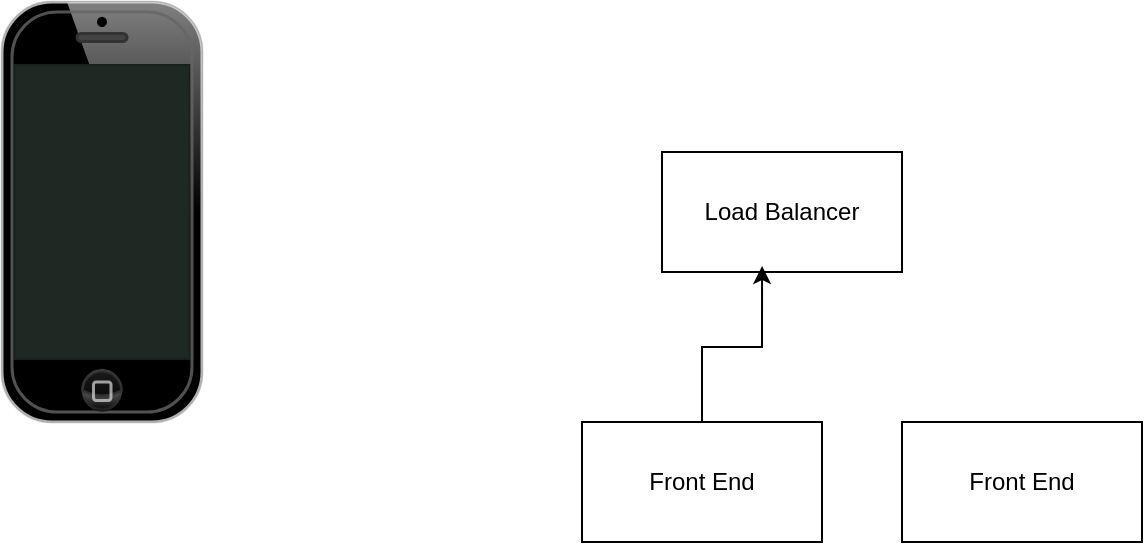 <mxfile version="21.3.8" type="github">
  <diagram name="Page-1" id="9ILnAEii_XocG2g-qCXl">
    <mxGraphModel dx="2924" dy="1098" grid="1" gridSize="10" guides="1" tooltips="1" connect="1" arrows="1" fold="1" page="1" pageScale="1" pageWidth="850" pageHeight="1100" math="0" shadow="0">
      <root>
        <mxCell id="0" />
        <mxCell id="1" parent="0" />
        <mxCell id="bRoyCJJzhDGwvlUEJEYO-1" value="" style="verticalLabelPosition=bottom;verticalAlign=top;html=1;shadow=0;dashed=0;strokeWidth=1;shape=mxgraph.ios.iPhone;bgStyle=bgGreen;fillColor=#aaaaaa;sketch=0;" vertex="1" parent="1">
          <mxGeometry x="-80" y="80" width="100" height="210" as="geometry" />
        </mxCell>
        <mxCell id="bRoyCJJzhDGwvlUEJEYO-2" value="Load Balancer" style="rounded=0;whiteSpace=wrap;html=1;" vertex="1" parent="1">
          <mxGeometry x="250" y="155" width="120" height="60" as="geometry" />
        </mxCell>
        <mxCell id="bRoyCJJzhDGwvlUEJEYO-4" style="edgeStyle=orthogonalEdgeStyle;rounded=0;orthogonalLoop=1;jettySize=auto;html=1;entryX=0.417;entryY=0.95;entryDx=0;entryDy=0;entryPerimeter=0;" edge="1" parent="1" source="bRoyCJJzhDGwvlUEJEYO-3" target="bRoyCJJzhDGwvlUEJEYO-2">
          <mxGeometry relative="1" as="geometry" />
        </mxCell>
        <mxCell id="bRoyCJJzhDGwvlUEJEYO-3" value="Front End" style="rounded=0;whiteSpace=wrap;html=1;" vertex="1" parent="1">
          <mxGeometry x="210" y="290" width="120" height="60" as="geometry" />
        </mxCell>
        <mxCell id="bRoyCJJzhDGwvlUEJEYO-5" value="Front End" style="rounded=0;whiteSpace=wrap;html=1;" vertex="1" parent="1">
          <mxGeometry x="370" y="290" width="120" height="60" as="geometry" />
        </mxCell>
      </root>
    </mxGraphModel>
  </diagram>
</mxfile>
